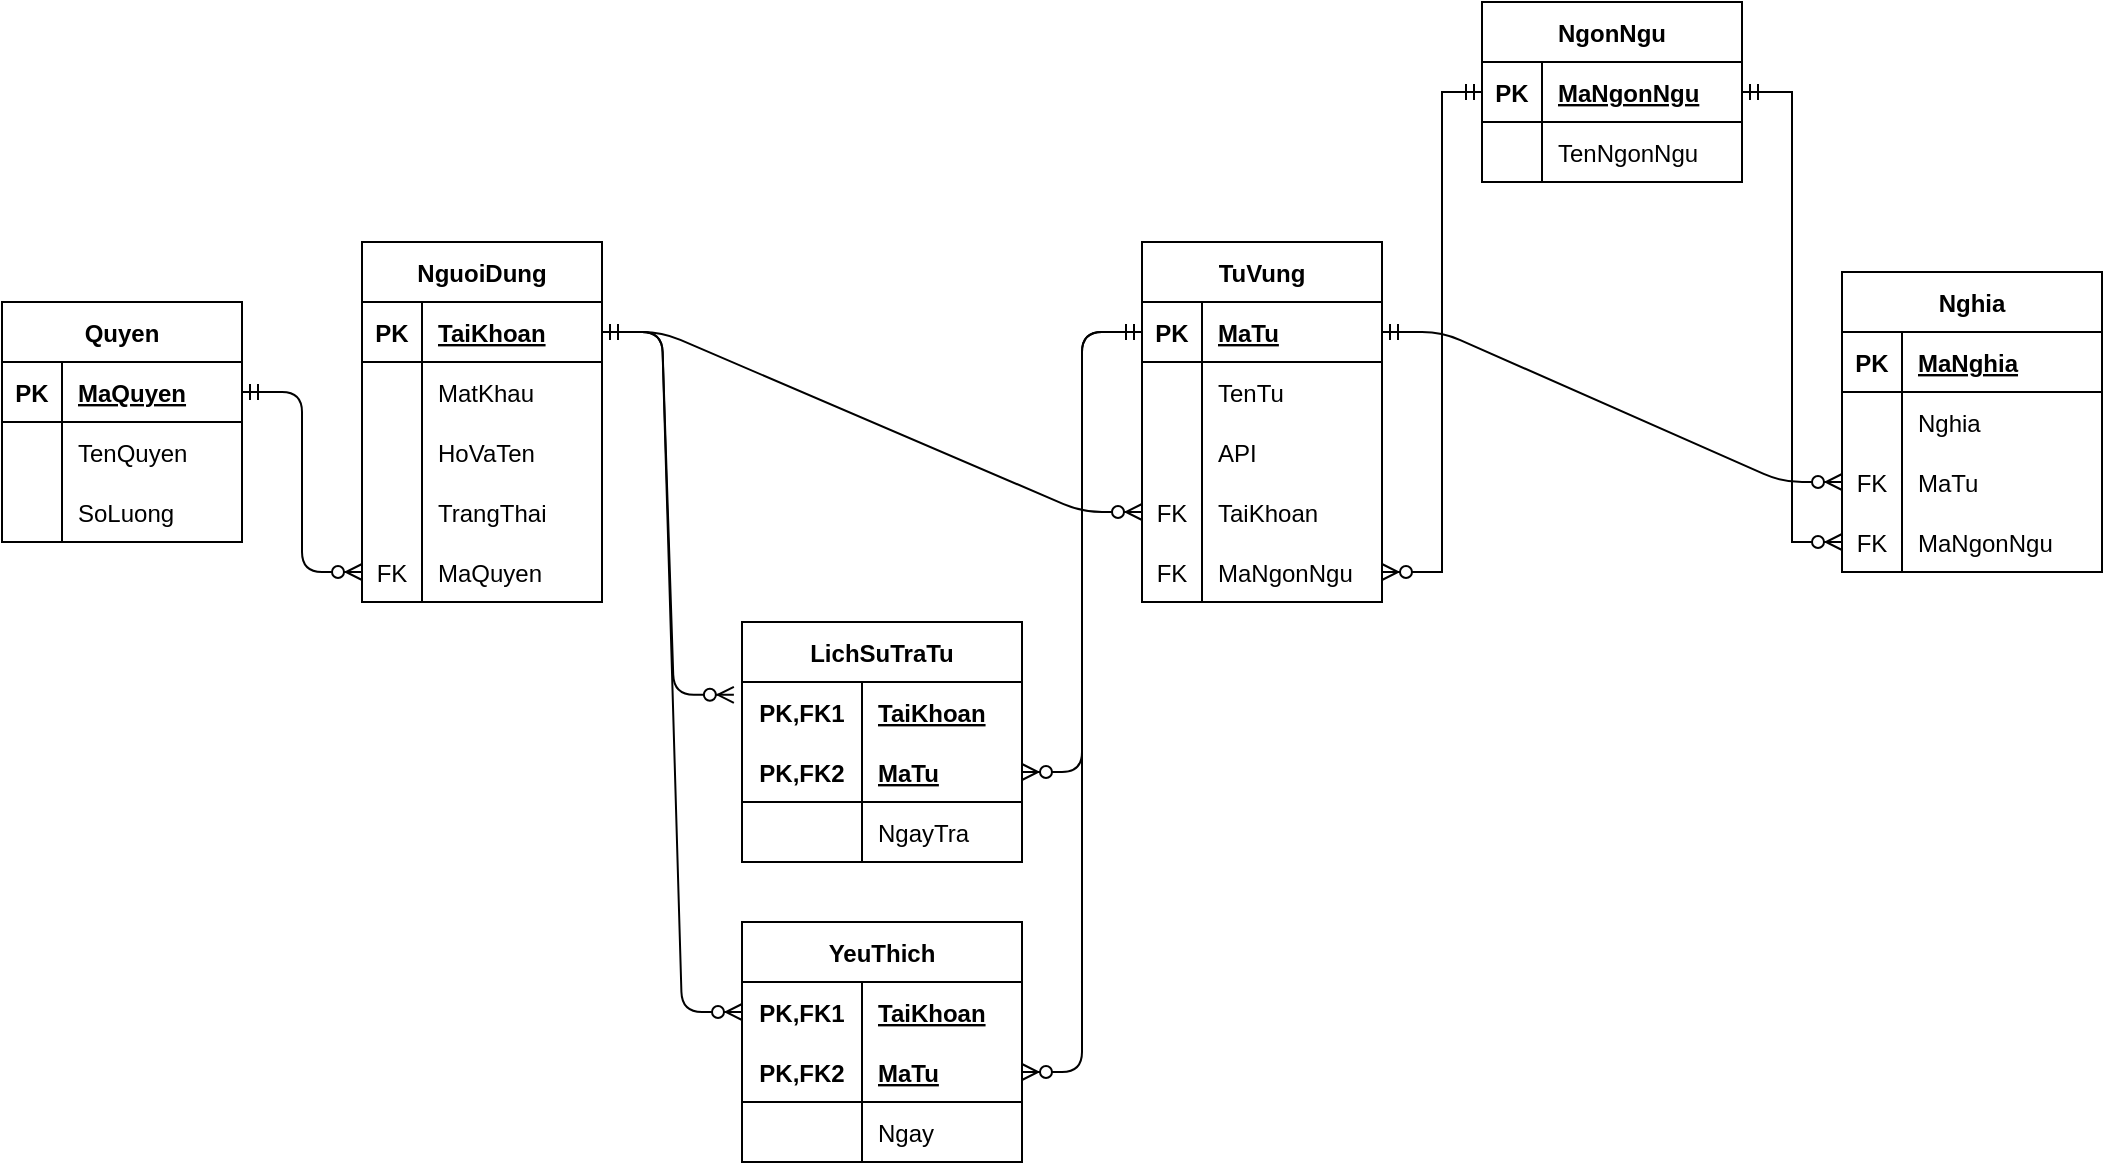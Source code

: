 <mxfile version="13.9.9" type="device" pages="2"><diagram id="TuHZ_kNROx5emeV1qIZI" name="Page-1"><mxGraphModel dx="2114" dy="601" grid="1" gridSize="10" guides="1" tooltips="1" connect="1" arrows="1" fold="1" page="1" pageScale="1" pageWidth="850" pageHeight="1100" math="0" shadow="0"><root><mxCell id="0"/><mxCell id="1" parent="0"/><mxCell id="Y9F1PxS2k8LmJs8TPy1E-1" value="NguoiDung" style="shape=table;startSize=30;container=1;collapsible=1;childLayout=tableLayout;fixedRows=1;rowLines=0;fontStyle=1;align=center;resizeLast=1;" parent="1" vertex="1"><mxGeometry x="120" y="320" width="120" height="180" as="geometry"/></mxCell><mxCell id="Y9F1PxS2k8LmJs8TPy1E-2" value="" style="shape=partialRectangle;collapsible=0;dropTarget=0;pointerEvents=0;fillColor=none;top=0;left=0;bottom=1;right=0;points=[[0,0.5],[1,0.5]];portConstraint=eastwest;" parent="Y9F1PxS2k8LmJs8TPy1E-1" vertex="1"><mxGeometry y="30" width="120" height="30" as="geometry"/></mxCell><mxCell id="Y9F1PxS2k8LmJs8TPy1E-3" value="PK" style="shape=partialRectangle;connectable=0;fillColor=none;top=0;left=0;bottom=0;right=0;fontStyle=1;overflow=hidden;" parent="Y9F1PxS2k8LmJs8TPy1E-2" vertex="1"><mxGeometry width="30" height="30" as="geometry"/></mxCell><mxCell id="Y9F1PxS2k8LmJs8TPy1E-4" value="TaiKhoan" style="shape=partialRectangle;connectable=0;fillColor=none;top=0;left=0;bottom=0;right=0;align=left;spacingLeft=6;fontStyle=5;overflow=hidden;" parent="Y9F1PxS2k8LmJs8TPy1E-2" vertex="1"><mxGeometry x="30" width="90" height="30" as="geometry"/></mxCell><mxCell id="Y9F1PxS2k8LmJs8TPy1E-8" value="" style="shape=partialRectangle;collapsible=0;dropTarget=0;pointerEvents=0;fillColor=none;top=0;left=0;bottom=0;right=0;points=[[0,0.5],[1,0.5]];portConstraint=eastwest;" parent="Y9F1PxS2k8LmJs8TPy1E-1" vertex="1"><mxGeometry y="60" width="120" height="30" as="geometry"/></mxCell><mxCell id="Y9F1PxS2k8LmJs8TPy1E-9" value="" style="shape=partialRectangle;connectable=0;fillColor=none;top=0;left=0;bottom=0;right=0;editable=1;overflow=hidden;" parent="Y9F1PxS2k8LmJs8TPy1E-8" vertex="1"><mxGeometry width="30" height="30" as="geometry"/></mxCell><mxCell id="Y9F1PxS2k8LmJs8TPy1E-10" value="MatKhau" style="shape=partialRectangle;connectable=0;fillColor=none;top=0;left=0;bottom=0;right=0;align=left;spacingLeft=6;overflow=hidden;" parent="Y9F1PxS2k8LmJs8TPy1E-8" vertex="1"><mxGeometry x="30" width="90" height="30" as="geometry"/></mxCell><mxCell id="Y9F1PxS2k8LmJs8TPy1E-5" value="" style="shape=partialRectangle;collapsible=0;dropTarget=0;pointerEvents=0;fillColor=none;top=0;left=0;bottom=0;right=0;points=[[0,0.5],[1,0.5]];portConstraint=eastwest;" parent="Y9F1PxS2k8LmJs8TPy1E-1" vertex="1"><mxGeometry y="90" width="120" height="30" as="geometry"/></mxCell><mxCell id="Y9F1PxS2k8LmJs8TPy1E-6" value="" style="shape=partialRectangle;connectable=0;fillColor=none;top=0;left=0;bottom=0;right=0;editable=1;overflow=hidden;" parent="Y9F1PxS2k8LmJs8TPy1E-5" vertex="1"><mxGeometry width="30" height="30" as="geometry"/></mxCell><mxCell id="Y9F1PxS2k8LmJs8TPy1E-7" value="HoVaTen" style="shape=partialRectangle;connectable=0;fillColor=none;top=0;left=0;bottom=0;right=0;align=left;spacingLeft=6;overflow=hidden;" parent="Y9F1PxS2k8LmJs8TPy1E-5" vertex="1"><mxGeometry x="30" width="90" height="30" as="geometry"/></mxCell><mxCell id="Y9F1PxS2k8LmJs8TPy1E-11" value="" style="shape=partialRectangle;collapsible=0;dropTarget=0;pointerEvents=0;fillColor=none;top=0;left=0;bottom=0;right=0;points=[[0,0.5],[1,0.5]];portConstraint=eastwest;" parent="Y9F1PxS2k8LmJs8TPy1E-1" vertex="1"><mxGeometry y="120" width="120" height="30" as="geometry"/></mxCell><mxCell id="Y9F1PxS2k8LmJs8TPy1E-12" value="" style="shape=partialRectangle;connectable=0;fillColor=none;top=0;left=0;bottom=0;right=0;editable=1;overflow=hidden;" parent="Y9F1PxS2k8LmJs8TPy1E-11" vertex="1"><mxGeometry width="30" height="30" as="geometry"/></mxCell><mxCell id="Y9F1PxS2k8LmJs8TPy1E-13" value="TrangThai" style="shape=partialRectangle;connectable=0;fillColor=none;top=0;left=0;bottom=0;right=0;align=left;spacingLeft=6;overflow=hidden;" parent="Y9F1PxS2k8LmJs8TPy1E-11" vertex="1"><mxGeometry x="30" width="90" height="30" as="geometry"/></mxCell><mxCell id="Y9F1PxS2k8LmJs8TPy1E-14" value="" style="shape=partialRectangle;collapsible=0;dropTarget=0;pointerEvents=0;fillColor=none;top=0;left=0;bottom=0;right=0;points=[[0,0.5],[1,0.5]];portConstraint=eastwest;" parent="Y9F1PxS2k8LmJs8TPy1E-1" vertex="1"><mxGeometry y="150" width="120" height="30" as="geometry"/></mxCell><mxCell id="Y9F1PxS2k8LmJs8TPy1E-15" value="FK" style="shape=partialRectangle;connectable=0;fillColor=none;top=0;left=0;bottom=0;right=0;editable=1;overflow=hidden;" parent="Y9F1PxS2k8LmJs8TPy1E-14" vertex="1"><mxGeometry width="30" height="30" as="geometry"/></mxCell><mxCell id="Y9F1PxS2k8LmJs8TPy1E-16" value="MaQuyen" style="shape=partialRectangle;connectable=0;fillColor=none;top=0;left=0;bottom=0;right=0;align=left;spacingLeft=6;overflow=hidden;" parent="Y9F1PxS2k8LmJs8TPy1E-14" vertex="1"><mxGeometry x="30" width="90" height="30" as="geometry"/></mxCell><mxCell id="Y9F1PxS2k8LmJs8TPy1E-30" value="Quyen" style="shape=table;startSize=30;container=1;collapsible=1;childLayout=tableLayout;fixedRows=1;rowLines=0;fontStyle=1;align=center;resizeLast=1;" parent="1" vertex="1"><mxGeometry x="-60" y="350" width="120" height="120" as="geometry"/></mxCell><mxCell id="Y9F1PxS2k8LmJs8TPy1E-31" value="" style="shape=partialRectangle;collapsible=0;dropTarget=0;pointerEvents=0;fillColor=none;top=0;left=0;bottom=1;right=0;points=[[0,0.5],[1,0.5]];portConstraint=eastwest;" parent="Y9F1PxS2k8LmJs8TPy1E-30" vertex="1"><mxGeometry y="30" width="120" height="30" as="geometry"/></mxCell><mxCell id="Y9F1PxS2k8LmJs8TPy1E-32" value="PK" style="shape=partialRectangle;connectable=0;fillColor=none;top=0;left=0;bottom=0;right=0;fontStyle=1;overflow=hidden;" parent="Y9F1PxS2k8LmJs8TPy1E-31" vertex="1"><mxGeometry width="30" height="30" as="geometry"/></mxCell><mxCell id="Y9F1PxS2k8LmJs8TPy1E-33" value="MaQuyen" style="shape=partialRectangle;connectable=0;fillColor=none;top=0;left=0;bottom=0;right=0;align=left;spacingLeft=6;fontStyle=5;overflow=hidden;" parent="Y9F1PxS2k8LmJs8TPy1E-31" vertex="1"><mxGeometry x="30" width="90" height="30" as="geometry"/></mxCell><mxCell id="Y9F1PxS2k8LmJs8TPy1E-34" value="" style="shape=partialRectangle;collapsible=0;dropTarget=0;pointerEvents=0;fillColor=none;top=0;left=0;bottom=0;right=0;points=[[0,0.5],[1,0.5]];portConstraint=eastwest;" parent="Y9F1PxS2k8LmJs8TPy1E-30" vertex="1"><mxGeometry y="60" width="120" height="30" as="geometry"/></mxCell><mxCell id="Y9F1PxS2k8LmJs8TPy1E-35" value="" style="shape=partialRectangle;connectable=0;fillColor=none;top=0;left=0;bottom=0;right=0;editable=1;overflow=hidden;" parent="Y9F1PxS2k8LmJs8TPy1E-34" vertex="1"><mxGeometry width="30" height="30" as="geometry"/></mxCell><mxCell id="Y9F1PxS2k8LmJs8TPy1E-36" value="TenQuyen" style="shape=partialRectangle;connectable=0;fillColor=none;top=0;left=0;bottom=0;right=0;align=left;spacingLeft=6;overflow=hidden;" parent="Y9F1PxS2k8LmJs8TPy1E-34" vertex="1"><mxGeometry x="30" width="90" height="30" as="geometry"/></mxCell><mxCell id="Y9F1PxS2k8LmJs8TPy1E-37" value="" style="shape=partialRectangle;collapsible=0;dropTarget=0;pointerEvents=0;fillColor=none;top=0;left=0;bottom=0;right=0;points=[[0,0.5],[1,0.5]];portConstraint=eastwest;" parent="Y9F1PxS2k8LmJs8TPy1E-30" vertex="1"><mxGeometry y="90" width="120" height="30" as="geometry"/></mxCell><mxCell id="Y9F1PxS2k8LmJs8TPy1E-38" value="" style="shape=partialRectangle;connectable=0;fillColor=none;top=0;left=0;bottom=0;right=0;editable=1;overflow=hidden;" parent="Y9F1PxS2k8LmJs8TPy1E-37" vertex="1"><mxGeometry width="30" height="30" as="geometry"/></mxCell><mxCell id="Y9F1PxS2k8LmJs8TPy1E-39" value="SoLuong" style="shape=partialRectangle;connectable=0;fillColor=none;top=0;left=0;bottom=0;right=0;align=left;spacingLeft=6;overflow=hidden;" parent="Y9F1PxS2k8LmJs8TPy1E-37" vertex="1"><mxGeometry x="30" width="90" height="30" as="geometry"/></mxCell><mxCell id="Y9F1PxS2k8LmJs8TPy1E-59" value="TuVung" style="shape=table;startSize=30;container=1;collapsible=1;childLayout=tableLayout;fixedRows=1;rowLines=0;fontStyle=1;align=center;resizeLast=1;" parent="1" vertex="1"><mxGeometry x="510" y="320" width="120" height="180" as="geometry"/></mxCell><mxCell id="Y9F1PxS2k8LmJs8TPy1E-60" value="" style="shape=partialRectangle;collapsible=0;dropTarget=0;pointerEvents=0;fillColor=none;top=0;left=0;bottom=1;right=0;points=[[0,0.5],[1,0.5]];portConstraint=eastwest;" parent="Y9F1PxS2k8LmJs8TPy1E-59" vertex="1"><mxGeometry y="30" width="120" height="30" as="geometry"/></mxCell><mxCell id="Y9F1PxS2k8LmJs8TPy1E-61" value="PK" style="shape=partialRectangle;connectable=0;fillColor=none;top=0;left=0;bottom=0;right=0;fontStyle=1;overflow=hidden;" parent="Y9F1PxS2k8LmJs8TPy1E-60" vertex="1"><mxGeometry width="30" height="30" as="geometry"/></mxCell><mxCell id="Y9F1PxS2k8LmJs8TPy1E-62" value="MaTu" style="shape=partialRectangle;connectable=0;fillColor=none;top=0;left=0;bottom=0;right=0;align=left;spacingLeft=6;fontStyle=5;overflow=hidden;" parent="Y9F1PxS2k8LmJs8TPy1E-60" vertex="1"><mxGeometry x="30" width="90" height="30" as="geometry"/></mxCell><mxCell id="Y9F1PxS2k8LmJs8TPy1E-63" value="" style="shape=partialRectangle;collapsible=0;dropTarget=0;pointerEvents=0;fillColor=none;top=0;left=0;bottom=0;right=0;points=[[0,0.5],[1,0.5]];portConstraint=eastwest;" parent="Y9F1PxS2k8LmJs8TPy1E-59" vertex="1"><mxGeometry y="60" width="120" height="30" as="geometry"/></mxCell><mxCell id="Y9F1PxS2k8LmJs8TPy1E-64" value="" style="shape=partialRectangle;connectable=0;fillColor=none;top=0;left=0;bottom=0;right=0;editable=1;overflow=hidden;" parent="Y9F1PxS2k8LmJs8TPy1E-63" vertex="1"><mxGeometry width="30" height="30" as="geometry"/></mxCell><mxCell id="Y9F1PxS2k8LmJs8TPy1E-65" value="TenTu" style="shape=partialRectangle;connectable=0;fillColor=none;top=0;left=0;bottom=0;right=0;align=left;spacingLeft=6;overflow=hidden;" parent="Y9F1PxS2k8LmJs8TPy1E-63" vertex="1"><mxGeometry x="30" width="90" height="30" as="geometry"/></mxCell><mxCell id="nly17YPj9UWUYsBAqCC_-28" value="" style="shape=partialRectangle;collapsible=0;dropTarget=0;pointerEvents=0;fillColor=none;top=0;left=0;bottom=0;right=0;points=[[0,0.5],[1,0.5]];portConstraint=eastwest;" parent="Y9F1PxS2k8LmJs8TPy1E-59" vertex="1"><mxGeometry y="90" width="120" height="30" as="geometry"/></mxCell><mxCell id="nly17YPj9UWUYsBAqCC_-29" value="" style="shape=partialRectangle;connectable=0;fillColor=none;top=0;left=0;bottom=0;right=0;editable=1;overflow=hidden;" parent="nly17YPj9UWUYsBAqCC_-28" vertex="1"><mxGeometry width="30" height="30" as="geometry"/></mxCell><mxCell id="nly17YPj9UWUYsBAqCC_-30" value="API" style="shape=partialRectangle;connectable=0;fillColor=none;top=0;left=0;bottom=0;right=0;align=left;spacingLeft=6;overflow=hidden;" parent="nly17YPj9UWUYsBAqCC_-28" vertex="1"><mxGeometry x="30" width="90" height="30" as="geometry"/></mxCell><mxCell id="Y9F1PxS2k8LmJs8TPy1E-69" value="" style="shape=partialRectangle;collapsible=0;dropTarget=0;pointerEvents=0;fillColor=none;top=0;left=0;bottom=0;right=0;points=[[0,0.5],[1,0.5]];portConstraint=eastwest;" parent="Y9F1PxS2k8LmJs8TPy1E-59" vertex="1"><mxGeometry y="120" width="120" height="30" as="geometry"/></mxCell><mxCell id="Y9F1PxS2k8LmJs8TPy1E-70" value="FK" style="shape=partialRectangle;connectable=0;fillColor=none;top=0;left=0;bottom=0;right=0;editable=1;overflow=hidden;" parent="Y9F1PxS2k8LmJs8TPy1E-69" vertex="1"><mxGeometry width="30" height="30" as="geometry"/></mxCell><mxCell id="Y9F1PxS2k8LmJs8TPy1E-71" value="TaiKhoan" style="shape=partialRectangle;connectable=0;fillColor=none;top=0;left=0;bottom=0;right=0;align=left;spacingLeft=6;overflow=hidden;" parent="Y9F1PxS2k8LmJs8TPy1E-69" vertex="1"><mxGeometry x="30" width="90" height="30" as="geometry"/></mxCell><mxCell id="OGCOvT6aat3UpYHIhGru-32" value="" style="shape=partialRectangle;collapsible=0;dropTarget=0;pointerEvents=0;fillColor=none;top=0;left=0;bottom=0;right=0;points=[[0,0.5],[1,0.5]];portConstraint=eastwest;" vertex="1" parent="Y9F1PxS2k8LmJs8TPy1E-59"><mxGeometry y="150" width="120" height="30" as="geometry"/></mxCell><mxCell id="OGCOvT6aat3UpYHIhGru-33" value="FK" style="shape=partialRectangle;connectable=0;fillColor=none;top=0;left=0;bottom=0;right=0;editable=1;overflow=hidden;" vertex="1" parent="OGCOvT6aat3UpYHIhGru-32"><mxGeometry width="30" height="30" as="geometry"/></mxCell><mxCell id="OGCOvT6aat3UpYHIhGru-34" value="MaNgonNgu" style="shape=partialRectangle;connectable=0;fillColor=none;top=0;left=0;bottom=0;right=0;align=left;spacingLeft=6;overflow=hidden;" vertex="1" parent="OGCOvT6aat3UpYHIhGru-32"><mxGeometry x="30" width="90" height="30" as="geometry"/></mxCell><mxCell id="Y9F1PxS2k8LmJs8TPy1E-85" value="Nghia" style="shape=table;startSize=30;container=1;collapsible=1;childLayout=tableLayout;fixedRows=1;rowLines=0;fontStyle=1;align=center;resizeLast=1;" parent="1" vertex="1"><mxGeometry x="860" y="335" width="130" height="150" as="geometry"/></mxCell><mxCell id="Y9F1PxS2k8LmJs8TPy1E-86" value="" style="shape=partialRectangle;collapsible=0;dropTarget=0;pointerEvents=0;fillColor=none;top=0;left=0;bottom=1;right=0;points=[[0,0.5],[1,0.5]];portConstraint=eastwest;" parent="Y9F1PxS2k8LmJs8TPy1E-85" vertex="1"><mxGeometry y="30" width="130" height="30" as="geometry"/></mxCell><mxCell id="Y9F1PxS2k8LmJs8TPy1E-87" value="PK" style="shape=partialRectangle;connectable=0;fillColor=none;top=0;left=0;bottom=0;right=0;fontStyle=1;overflow=hidden;" parent="Y9F1PxS2k8LmJs8TPy1E-86" vertex="1"><mxGeometry width="30" height="30" as="geometry"/></mxCell><mxCell id="Y9F1PxS2k8LmJs8TPy1E-88" value="MaNghia" style="shape=partialRectangle;connectable=0;fillColor=none;top=0;left=0;bottom=0;right=0;align=left;spacingLeft=6;fontStyle=5;overflow=hidden;" parent="Y9F1PxS2k8LmJs8TPy1E-86" vertex="1"><mxGeometry x="30" width="100" height="30" as="geometry"/></mxCell><mxCell id="Y9F1PxS2k8LmJs8TPy1E-89" value="" style="shape=partialRectangle;collapsible=0;dropTarget=0;pointerEvents=0;fillColor=none;top=0;left=0;bottom=0;right=0;points=[[0,0.5],[1,0.5]];portConstraint=eastwest;" parent="Y9F1PxS2k8LmJs8TPy1E-85" vertex="1"><mxGeometry y="60" width="130" height="30" as="geometry"/></mxCell><mxCell id="Y9F1PxS2k8LmJs8TPy1E-90" value="" style="shape=partialRectangle;connectable=0;fillColor=none;top=0;left=0;bottom=0;right=0;editable=1;overflow=hidden;" parent="Y9F1PxS2k8LmJs8TPy1E-89" vertex="1"><mxGeometry width="30" height="30" as="geometry"/></mxCell><mxCell id="Y9F1PxS2k8LmJs8TPy1E-91" value="Nghia" style="shape=partialRectangle;connectable=0;fillColor=none;top=0;left=0;bottom=0;right=0;align=left;spacingLeft=6;overflow=hidden;" parent="Y9F1PxS2k8LmJs8TPy1E-89" vertex="1"><mxGeometry x="30" width="100" height="30" as="geometry"/></mxCell><mxCell id="nly17YPj9UWUYsBAqCC_-23" value="" style="shape=partialRectangle;collapsible=0;dropTarget=0;pointerEvents=0;fillColor=none;top=0;left=0;bottom=0;right=0;points=[[0,0.5],[1,0.5]];portConstraint=eastwest;" parent="Y9F1PxS2k8LmJs8TPy1E-85" vertex="1"><mxGeometry y="90" width="130" height="30" as="geometry"/></mxCell><mxCell id="nly17YPj9UWUYsBAqCC_-24" value="FK" style="shape=partialRectangle;connectable=0;fillColor=none;top=0;left=0;bottom=0;right=0;editable=1;overflow=hidden;" parent="nly17YPj9UWUYsBAqCC_-23" vertex="1"><mxGeometry width="30" height="30" as="geometry"/></mxCell><mxCell id="nly17YPj9UWUYsBAqCC_-25" value="MaTu" style="shape=partialRectangle;connectable=0;fillColor=none;top=0;left=0;bottom=0;right=0;align=left;spacingLeft=6;overflow=hidden;" parent="nly17YPj9UWUYsBAqCC_-23" vertex="1"><mxGeometry x="30" width="100" height="30" as="geometry"/></mxCell><mxCell id="nly17YPj9UWUYsBAqCC_-33" value="" style="shape=partialRectangle;collapsible=0;dropTarget=0;pointerEvents=0;fillColor=none;top=0;left=0;bottom=0;right=0;points=[[0,0.5],[1,0.5]];portConstraint=eastwest;" parent="Y9F1PxS2k8LmJs8TPy1E-85" vertex="1"><mxGeometry y="120" width="130" height="30" as="geometry"/></mxCell><mxCell id="nly17YPj9UWUYsBAqCC_-34" value="FK" style="shape=partialRectangle;connectable=0;fillColor=none;top=0;left=0;bottom=0;right=0;editable=1;overflow=hidden;" parent="nly17YPj9UWUYsBAqCC_-33" vertex="1"><mxGeometry width="30" height="30" as="geometry"/></mxCell><mxCell id="nly17YPj9UWUYsBAqCC_-35" value="MaNgonNgu" style="shape=partialRectangle;connectable=0;fillColor=none;top=0;left=0;bottom=0;right=0;align=left;spacingLeft=6;overflow=hidden;" parent="nly17YPj9UWUYsBAqCC_-33" vertex="1"><mxGeometry x="30" width="100" height="30" as="geometry"/></mxCell><mxCell id="nly17YPj9UWUYsBAqCC_-2" value="LichSuTraTu" style="shape=table;startSize=30;container=1;collapsible=1;childLayout=tableLayout;fixedRows=1;rowLines=0;fontStyle=1;align=center;resizeLast=1;" parent="1" vertex="1"><mxGeometry x="310" y="510" width="140" height="120" as="geometry"/></mxCell><mxCell id="nly17YPj9UWUYsBAqCC_-3" value="" style="shape=partialRectangle;collapsible=0;dropTarget=0;pointerEvents=0;fillColor=none;top=0;left=0;bottom=0;right=0;points=[[0,0.5],[1,0.5]];portConstraint=eastwest;" parent="nly17YPj9UWUYsBAqCC_-2" vertex="1"><mxGeometry y="30" width="140" height="30" as="geometry"/></mxCell><mxCell id="nly17YPj9UWUYsBAqCC_-4" value="PK,FK1" style="shape=partialRectangle;connectable=0;fillColor=none;top=0;left=0;bottom=0;right=0;fontStyle=1;overflow=hidden;" parent="nly17YPj9UWUYsBAqCC_-3" vertex="1"><mxGeometry width="60" height="30" as="geometry"/></mxCell><mxCell id="nly17YPj9UWUYsBAqCC_-5" value="TaiKhoan" style="shape=partialRectangle;connectable=0;fillColor=none;top=0;left=0;bottom=0;right=0;align=left;spacingLeft=6;fontStyle=5;overflow=hidden;" parent="nly17YPj9UWUYsBAqCC_-3" vertex="1"><mxGeometry x="60" width="80" height="30" as="geometry"/></mxCell><mxCell id="nly17YPj9UWUYsBAqCC_-6" value="" style="shape=partialRectangle;collapsible=0;dropTarget=0;pointerEvents=0;fillColor=none;top=0;left=0;bottom=1;right=0;points=[[0,0.5],[1,0.5]];portConstraint=eastwest;" parent="nly17YPj9UWUYsBAqCC_-2" vertex="1"><mxGeometry y="60" width="140" height="30" as="geometry"/></mxCell><mxCell id="nly17YPj9UWUYsBAqCC_-7" value="PK,FK2" style="shape=partialRectangle;connectable=0;fillColor=none;top=0;left=0;bottom=0;right=0;fontStyle=1;overflow=hidden;" parent="nly17YPj9UWUYsBAqCC_-6" vertex="1"><mxGeometry width="60" height="30" as="geometry"/></mxCell><mxCell id="nly17YPj9UWUYsBAqCC_-8" value="MaTu" style="shape=partialRectangle;connectable=0;fillColor=none;top=0;left=0;bottom=0;right=0;align=left;spacingLeft=6;fontStyle=5;overflow=hidden;" parent="nly17YPj9UWUYsBAqCC_-6" vertex="1"><mxGeometry x="60" width="80" height="30" as="geometry"/></mxCell><mxCell id="nly17YPj9UWUYsBAqCC_-9" value="" style="shape=partialRectangle;collapsible=0;dropTarget=0;pointerEvents=0;fillColor=none;top=0;left=0;bottom=0;right=0;points=[[0,0.5],[1,0.5]];portConstraint=eastwest;" parent="nly17YPj9UWUYsBAqCC_-2" vertex="1"><mxGeometry y="90" width="140" height="30" as="geometry"/></mxCell><mxCell id="nly17YPj9UWUYsBAqCC_-10" value="" style="shape=partialRectangle;connectable=0;fillColor=none;top=0;left=0;bottom=0;right=0;editable=1;overflow=hidden;" parent="nly17YPj9UWUYsBAqCC_-9" vertex="1"><mxGeometry width="60" height="30" as="geometry"/></mxCell><mxCell id="nly17YPj9UWUYsBAqCC_-11" value="NgayTra" style="shape=partialRectangle;connectable=0;fillColor=none;top=0;left=0;bottom=0;right=0;align=left;spacingLeft=6;overflow=hidden;" parent="nly17YPj9UWUYsBAqCC_-9" vertex="1"><mxGeometry x="60" width="80" height="30" as="geometry"/></mxCell><mxCell id="OGCOvT6aat3UpYHIhGru-35" style="edgeStyle=orthogonalEdgeStyle;rounded=0;orthogonalLoop=1;jettySize=auto;html=1;endArrow=ERzeroToMany;endFill=1;startArrow=ERmandOne;startFill=0;" edge="1" parent="1" source="nly17YPj9UWUYsBAqCC_-15" target="OGCOvT6aat3UpYHIhGru-32"><mxGeometry relative="1" as="geometry"><Array as="points"><mxPoint x="660" y="245"/><mxPoint x="660" y="485"/></Array></mxGeometry></mxCell><mxCell id="nly17YPj9UWUYsBAqCC_-15" value="NgonNgu" style="shape=table;startSize=30;container=1;collapsible=1;childLayout=tableLayout;fixedRows=1;rowLines=0;fontStyle=1;align=center;resizeLast=1;" parent="1" vertex="1"><mxGeometry x="680" y="200" width="130" height="90" as="geometry"/></mxCell><mxCell id="nly17YPj9UWUYsBAqCC_-16" value="" style="shape=partialRectangle;collapsible=0;dropTarget=0;pointerEvents=0;fillColor=none;top=0;left=0;bottom=1;right=0;points=[[0,0.5],[1,0.5]];portConstraint=eastwest;" parent="nly17YPj9UWUYsBAqCC_-15" vertex="1"><mxGeometry y="30" width="130" height="30" as="geometry"/></mxCell><mxCell id="nly17YPj9UWUYsBAqCC_-17" value="PK" style="shape=partialRectangle;connectable=0;fillColor=none;top=0;left=0;bottom=0;right=0;fontStyle=1;overflow=hidden;" parent="nly17YPj9UWUYsBAqCC_-16" vertex="1"><mxGeometry width="30" height="30" as="geometry"/></mxCell><mxCell id="nly17YPj9UWUYsBAqCC_-18" value="MaNgonNgu" style="shape=partialRectangle;connectable=0;fillColor=none;top=0;left=0;bottom=0;right=0;align=left;spacingLeft=6;fontStyle=5;overflow=hidden;" parent="nly17YPj9UWUYsBAqCC_-16" vertex="1"><mxGeometry x="30" width="100" height="30" as="geometry"/></mxCell><mxCell id="nly17YPj9UWUYsBAqCC_-19" value="" style="shape=partialRectangle;collapsible=0;dropTarget=0;pointerEvents=0;fillColor=none;top=0;left=0;bottom=0;right=0;points=[[0,0.5],[1,0.5]];portConstraint=eastwest;" parent="nly17YPj9UWUYsBAqCC_-15" vertex="1"><mxGeometry y="60" width="130" height="30" as="geometry"/></mxCell><mxCell id="nly17YPj9UWUYsBAqCC_-20" value="" style="shape=partialRectangle;connectable=0;fillColor=none;top=0;left=0;bottom=0;right=0;editable=1;overflow=hidden;" parent="nly17YPj9UWUYsBAqCC_-19" vertex="1"><mxGeometry width="30" height="30" as="geometry"/></mxCell><mxCell id="nly17YPj9UWUYsBAqCC_-21" value="TenNgonNgu" style="shape=partialRectangle;connectable=0;fillColor=none;top=0;left=0;bottom=0;right=0;align=left;spacingLeft=6;overflow=hidden;" parent="nly17YPj9UWUYsBAqCC_-19" vertex="1"><mxGeometry x="30" width="100" height="30" as="geometry"/></mxCell><mxCell id="nly17YPj9UWUYsBAqCC_-22" value="" style="edgeStyle=entityRelationEdgeStyle;fontSize=12;html=1;endArrow=ERzeroToMany;startArrow=ERmandOne;exitX=1;exitY=0.5;exitDx=0;exitDy=0;entryX=0;entryY=0.5;entryDx=0;entryDy=0;" parent="1" source="Y9F1PxS2k8LmJs8TPy1E-31" target="Y9F1PxS2k8LmJs8TPy1E-14" edge="1"><mxGeometry width="100" height="100" relative="1" as="geometry"><mxPoint x="370" y="460" as="sourcePoint"/><mxPoint x="470" y="360" as="targetPoint"/></mxGeometry></mxCell><mxCell id="nly17YPj9UWUYsBAqCC_-26" value="" style="edgeStyle=entityRelationEdgeStyle;fontSize=12;html=1;endArrow=ERzeroToMany;startArrow=ERmandOne;exitX=1;exitY=0.5;exitDx=0;exitDy=0;entryX=-0.029;entryY=0.213;entryDx=0;entryDy=0;entryPerimeter=0;" parent="1" source="Y9F1PxS2k8LmJs8TPy1E-2" target="nly17YPj9UWUYsBAqCC_-3" edge="1"><mxGeometry width="100" height="100" relative="1" as="geometry"><mxPoint x="35" y="295" as="sourcePoint"/><mxPoint x="130" y="495" as="targetPoint"/></mxGeometry></mxCell><mxCell id="nly17YPj9UWUYsBAqCC_-27" value="" style="edgeStyle=entityRelationEdgeStyle;fontSize=12;html=1;endArrow=ERzeroToMany;startArrow=ERmandOne;exitX=0;exitY=0.5;exitDx=0;exitDy=0;entryX=1;entryY=0.5;entryDx=0;entryDy=0;" parent="1" source="Y9F1PxS2k8LmJs8TPy1E-60" target="nly17YPj9UWUYsBAqCC_-6" edge="1"><mxGeometry width="100" height="100" relative="1" as="geometry"><mxPoint x="250" y="375" as="sourcePoint"/><mxPoint x="315.94" y="596.39" as="targetPoint"/></mxGeometry></mxCell><mxCell id="nly17YPj9UWUYsBAqCC_-31" value="" style="edgeStyle=entityRelationEdgeStyle;fontSize=12;html=1;endArrow=ERzeroToMany;startArrow=ERmandOne;exitX=1;exitY=0.5;exitDx=0;exitDy=0;entryX=0;entryY=0.5;entryDx=0;entryDy=0;" parent="1" source="Y9F1PxS2k8LmJs8TPy1E-2" target="Y9F1PxS2k8LmJs8TPy1E-69" edge="1"><mxGeometry width="100" height="100" relative="1" as="geometry"><mxPoint x="250" y="375" as="sourcePoint"/><mxPoint x="315.94" y="596.39" as="targetPoint"/></mxGeometry></mxCell><mxCell id="nly17YPj9UWUYsBAqCC_-32" value="" style="edgeStyle=entityRelationEdgeStyle;fontSize=12;html=1;endArrow=ERzeroToMany;startArrow=ERmandOne;entryX=0;entryY=0.5;entryDx=0;entryDy=0;" parent="1" source="Y9F1PxS2k8LmJs8TPy1E-60" target="nly17YPj9UWUYsBAqCC_-23" edge="1"><mxGeometry width="100" height="100" relative="1" as="geometry"><mxPoint x="250" y="375" as="sourcePoint"/><mxPoint x="520" y="465" as="targetPoint"/></mxGeometry></mxCell><mxCell id="OGCOvT6aat3UpYHIhGru-17" value="YeuThich" style="shape=table;startSize=30;container=1;collapsible=1;childLayout=tableLayout;fixedRows=1;rowLines=0;fontStyle=1;align=center;resizeLast=1;" vertex="1" parent="1"><mxGeometry x="310" y="660" width="140" height="120" as="geometry"/></mxCell><mxCell id="OGCOvT6aat3UpYHIhGru-18" value="" style="shape=partialRectangle;collapsible=0;dropTarget=0;pointerEvents=0;fillColor=none;top=0;left=0;bottom=0;right=0;points=[[0,0.5],[1,0.5]];portConstraint=eastwest;" vertex="1" parent="OGCOvT6aat3UpYHIhGru-17"><mxGeometry y="30" width="140" height="30" as="geometry"/></mxCell><mxCell id="OGCOvT6aat3UpYHIhGru-19" value="PK,FK1" style="shape=partialRectangle;connectable=0;fillColor=none;top=0;left=0;bottom=0;right=0;fontStyle=1;overflow=hidden;" vertex="1" parent="OGCOvT6aat3UpYHIhGru-18"><mxGeometry width="60" height="30" as="geometry"/></mxCell><mxCell id="OGCOvT6aat3UpYHIhGru-20" value="TaiKhoan" style="shape=partialRectangle;connectable=0;fillColor=none;top=0;left=0;bottom=0;right=0;align=left;spacingLeft=6;fontStyle=5;overflow=hidden;" vertex="1" parent="OGCOvT6aat3UpYHIhGru-18"><mxGeometry x="60" width="80" height="30" as="geometry"/></mxCell><mxCell id="OGCOvT6aat3UpYHIhGru-21" value="" style="shape=partialRectangle;collapsible=0;dropTarget=0;pointerEvents=0;fillColor=none;top=0;left=0;bottom=1;right=0;points=[[0,0.5],[1,0.5]];portConstraint=eastwest;" vertex="1" parent="OGCOvT6aat3UpYHIhGru-17"><mxGeometry y="60" width="140" height="30" as="geometry"/></mxCell><mxCell id="OGCOvT6aat3UpYHIhGru-22" value="PK,FK2" style="shape=partialRectangle;connectable=0;fillColor=none;top=0;left=0;bottom=0;right=0;fontStyle=1;overflow=hidden;" vertex="1" parent="OGCOvT6aat3UpYHIhGru-21"><mxGeometry width="60" height="30" as="geometry"/></mxCell><mxCell id="OGCOvT6aat3UpYHIhGru-23" value="MaTu" style="shape=partialRectangle;connectable=0;fillColor=none;top=0;left=0;bottom=0;right=0;align=left;spacingLeft=6;fontStyle=5;overflow=hidden;" vertex="1" parent="OGCOvT6aat3UpYHIhGru-21"><mxGeometry x="60" width="80" height="30" as="geometry"/></mxCell><mxCell id="OGCOvT6aat3UpYHIhGru-24" value="" style="shape=partialRectangle;collapsible=0;dropTarget=0;pointerEvents=0;fillColor=none;top=0;left=0;bottom=0;right=0;points=[[0,0.5],[1,0.5]];portConstraint=eastwest;" vertex="1" parent="OGCOvT6aat3UpYHIhGru-17"><mxGeometry y="90" width="140" height="30" as="geometry"/></mxCell><mxCell id="OGCOvT6aat3UpYHIhGru-25" value="" style="shape=partialRectangle;connectable=0;fillColor=none;top=0;left=0;bottom=0;right=0;editable=1;overflow=hidden;" vertex="1" parent="OGCOvT6aat3UpYHIhGru-24"><mxGeometry width="60" height="30" as="geometry"/></mxCell><mxCell id="OGCOvT6aat3UpYHIhGru-26" value="Ngay" style="shape=partialRectangle;connectable=0;fillColor=none;top=0;left=0;bottom=0;right=0;align=left;spacingLeft=6;overflow=hidden;" vertex="1" parent="OGCOvT6aat3UpYHIhGru-24"><mxGeometry x="60" width="80" height="30" as="geometry"/></mxCell><mxCell id="OGCOvT6aat3UpYHIhGru-30" value="" style="edgeStyle=entityRelationEdgeStyle;fontSize=12;html=1;endArrow=ERzeroToMany;startArrow=ERmandOne;exitX=1;exitY=0.5;exitDx=0;exitDy=0;entryX=0;entryY=0.5;entryDx=0;entryDy=0;" edge="1" parent="1" source="Y9F1PxS2k8LmJs8TPy1E-2" target="OGCOvT6aat3UpYHIhGru-18"><mxGeometry width="100" height="100" relative="1" as="geometry"><mxPoint x="250" y="375" as="sourcePoint"/><mxPoint x="315.94" y="556.39" as="targetPoint"/></mxGeometry></mxCell><mxCell id="OGCOvT6aat3UpYHIhGru-31" value="" style="edgeStyle=entityRelationEdgeStyle;fontSize=12;html=1;endArrow=ERzeroToMany;startArrow=ERmandOne;exitX=0;exitY=0.5;exitDx=0;exitDy=0;" edge="1" parent="1" source="Y9F1PxS2k8LmJs8TPy1E-60" target="OGCOvT6aat3UpYHIhGru-21"><mxGeometry width="100" height="100" relative="1" as="geometry"><mxPoint x="520" y="375" as="sourcePoint"/><mxPoint x="460" y="595" as="targetPoint"/></mxGeometry></mxCell><mxCell id="OGCOvT6aat3UpYHIhGru-36" style="edgeStyle=orthogonalEdgeStyle;rounded=0;orthogonalLoop=1;jettySize=auto;html=1;startArrow=ERmandOne;startFill=0;endArrow=ERzeroToMany;endFill=1;" edge="1" parent="1" source="nly17YPj9UWUYsBAqCC_-16" target="nly17YPj9UWUYsBAqCC_-33"><mxGeometry relative="1" as="geometry"/></mxCell></root></mxGraphModel></diagram><diagram id="6k53lZguShCtLdEt_wKH" name="Page-2"><mxGraphModel dx="1024" dy="601" grid="1" gridSize="10" guides="1" tooltips="1" connect="1" arrows="1" fold="1" page="1" pageScale="1" pageWidth="850" pageHeight="1100" math="0" shadow="0"><root><mxCell id="1HO3ou3Jks-WwKBUfzXw-0"/><mxCell id="1HO3ou3Jks-WwKBUfzXw-1" parent="1HO3ou3Jks-WwKBUfzXw-0"/><mxCell id="1HO3ou3Jks-WwKBUfzXw-2" style="edgeStyle=orthogonalEdgeStyle;rounded=0;orthogonalLoop=1;jettySize=auto;html=1;endArrow=none;endFill=0;" edge="1" parent="1HO3ou3Jks-WwKBUfzXw-1" source="1HO3ou3Jks-WwKBUfzXw-3"><mxGeometry relative="1" as="geometry"><mxPoint x="528" y="720" as="targetPoint"/></mxGeometry></mxCell><mxCell id="1HO3ou3Jks-WwKBUfzXw-3" value="Ban Quản Trị" style="rounded=0;whiteSpace=wrap;html=1;" vertex="1" parent="1HO3ou3Jks-WwKBUfzXw-1"><mxGeometry x="478" y="630" width="100" height="60" as="geometry"/></mxCell><mxCell id="1HO3ou3Jks-WwKBUfzXw-4" value="Đăng nhập" style="rounded=0;whiteSpace=wrap;html=1;" vertex="1" parent="1HO3ou3Jks-WwKBUfzXw-1"><mxGeometry x="150" y="760" width="100" height="50" as="geometry"/></mxCell><mxCell id="1HO3ou3Jks-WwKBUfzXw-5" style="edgeStyle=orthogonalEdgeStyle;rounded=0;orthogonalLoop=1;jettySize=auto;html=1;endArrow=none;endFill=0;" edge="1" parent="1HO3ou3Jks-WwKBUfzXw-1" source="1HO3ou3Jks-WwKBUfzXw-6"><mxGeometry relative="1" as="geometry"><mxPoint x="159.0" y="869" as="targetPoint"/></mxGeometry></mxCell><mxCell id="1HO3ou3Jks-WwKBUfzXw-6" value="Đăng xuất" style="rounded=0;whiteSpace=wrap;html=1;" vertex="1" parent="1HO3ou3Jks-WwKBUfzXw-1"><mxGeometry x="179" y="844" width="100" height="50" as="geometry"/></mxCell><mxCell id="1HO3ou3Jks-WwKBUfzXw-7" style="edgeStyle=orthogonalEdgeStyle;rounded=0;orthogonalLoop=1;jettySize=auto;html=1;endArrow=none;endFill=0;" edge="1" parent="1HO3ou3Jks-WwKBUfzXw-1" source="1HO3ou3Jks-WwKBUfzXw-8"><mxGeometry relative="1" as="geometry"><mxPoint x="350" y="720" as="targetPoint"/></mxGeometry></mxCell><mxCell id="1HO3ou3Jks-WwKBUfzXw-8" value="Tìm kiếm" style="rounded=0;whiteSpace=wrap;html=1;" vertex="1" parent="1HO3ou3Jks-WwKBUfzXw-1"><mxGeometry x="300" y="760" width="100" height="50" as="geometry"/></mxCell><mxCell id="1HO3ou3Jks-WwKBUfzXw-9" style="edgeStyle=orthogonalEdgeStyle;rounded=0;orthogonalLoop=1;jettySize=auto;html=1;endArrow=none;endFill=0;" edge="1" parent="1HO3ou3Jks-WwKBUfzXw-1" source="1HO3ou3Jks-WwKBUfzXw-10"><mxGeometry relative="1" as="geometry"><mxPoint x="500" y="720" as="targetPoint"/></mxGeometry></mxCell><mxCell id="1HO3ou3Jks-WwKBUfzXw-10" value="Quản lý từ điển" style="rounded=0;whiteSpace=wrap;html=1;" vertex="1" parent="1HO3ou3Jks-WwKBUfzXw-1"><mxGeometry x="440" y="760" width="120" height="50" as="geometry"/></mxCell><mxCell id="1HO3ou3Jks-WwKBUfzXw-11" style="edgeStyle=orthogonalEdgeStyle;rounded=0;orthogonalLoop=1;jettySize=auto;html=1;endArrow=none;endFill=0;" edge="1" parent="1HO3ou3Jks-WwKBUfzXw-1"><mxGeometry relative="1" as="geometry"><mxPoint x="447" y="866" as="targetPoint"/><mxPoint x="467" y="866.034" as="sourcePoint"/></mxGeometry></mxCell><mxCell id="1HO3ou3Jks-WwKBUfzXw-12" value="Thêm mới từ" style="rounded=0;whiteSpace=wrap;html=1;" vertex="1" parent="1HO3ou3Jks-WwKBUfzXw-1"><mxGeometry x="468" y="841" width="120" height="50" as="geometry"/></mxCell><mxCell id="1HO3ou3Jks-WwKBUfzXw-13" style="edgeStyle=orthogonalEdgeStyle;rounded=0;orthogonalLoop=1;jettySize=auto;html=1;endArrow=none;endFill=0;" edge="1" parent="1HO3ou3Jks-WwKBUfzXw-1"><mxGeometry relative="1" as="geometry"><mxPoint x="446" y="946.0" as="targetPoint"/><mxPoint x="466" y="946.034" as="sourcePoint"/></mxGeometry></mxCell><mxCell id="1HO3ou3Jks-WwKBUfzXw-14" value="Xóa từ" style="rounded=0;whiteSpace=wrap;html=1;" vertex="1" parent="1HO3ou3Jks-WwKBUfzXw-1"><mxGeometry x="468" y="921" width="120" height="50" as="geometry"/></mxCell><mxCell id="1HO3ou3Jks-WwKBUfzXw-15" style="edgeStyle=orthogonalEdgeStyle;rounded=0;orthogonalLoop=1;jettySize=auto;html=1;endArrow=none;endFill=0;" edge="1" parent="1HO3ou3Jks-WwKBUfzXw-1" source="1HO3ou3Jks-WwKBUfzXw-16"><mxGeometry relative="1" as="geometry"><mxPoint x="448" y="1026.0" as="targetPoint"/></mxGeometry></mxCell><mxCell id="1HO3ou3Jks-WwKBUfzXw-16" value="Cập nhật từ" style="rounded=0;whiteSpace=wrap;html=1;" vertex="1" parent="1HO3ou3Jks-WwKBUfzXw-1"><mxGeometry x="468" y="1001" width="120" height="50" as="geometry"/></mxCell><mxCell id="1HO3ou3Jks-WwKBUfzXw-17" style="edgeStyle=orthogonalEdgeStyle;rounded=0;orthogonalLoop=1;jettySize=auto;html=1;endArrow=none;endFill=0;" edge="1" parent="1HO3ou3Jks-WwKBUfzXw-1" source="1HO3ou3Jks-WwKBUfzXw-18"><mxGeometry relative="1" as="geometry"><mxPoint x="685" y="720" as="targetPoint"/></mxGeometry></mxCell><mxCell id="1HO3ou3Jks-WwKBUfzXw-18" value="Quản lý ngôn ngữ" style="rounded=0;whiteSpace=wrap;html=1;" vertex="1" parent="1HO3ou3Jks-WwKBUfzXw-1"><mxGeometry x="625" y="760" width="120" height="50" as="geometry"/></mxCell><mxCell id="1HO3ou3Jks-WwKBUfzXw-19" value="Thêm mới ngôn ngữ" style="rounded=0;whiteSpace=wrap;html=1;" vertex="1" parent="1HO3ou3Jks-WwKBUfzXw-1"><mxGeometry x="655" y="840" width="120" height="50" as="geometry"/></mxCell><mxCell id="1HO3ou3Jks-WwKBUfzXw-20" value="Xóa ngôn ngữ" style="rounded=0;whiteSpace=wrap;html=1;" vertex="1" parent="1HO3ou3Jks-WwKBUfzXw-1"><mxGeometry x="655" y="920" width="120" height="50" as="geometry"/></mxCell><mxCell id="1HO3ou3Jks-WwKBUfzXw-21" value="Cập nhật ngôn ngữ" style="rounded=0;whiteSpace=wrap;html=1;" vertex="1" parent="1HO3ou3Jks-WwKBUfzXw-1"><mxGeometry x="655" y="995" width="120" height="50" as="geometry"/></mxCell><mxCell id="1HO3ou3Jks-WwKBUfzXw-22" style="edgeStyle=orthogonalEdgeStyle;rounded=0;orthogonalLoop=1;jettySize=auto;html=1;endArrow=none;endFill=0;" edge="1" parent="1HO3ou3Jks-WwKBUfzXw-1" source="1HO3ou3Jks-WwKBUfzXw-23"><mxGeometry relative="1" as="geometry"><mxPoint x="870" y="720" as="targetPoint"/></mxGeometry></mxCell><mxCell id="1HO3ou3Jks-WwKBUfzXw-23" value="Quản lý tài khoản" style="rounded=0;whiteSpace=wrap;html=1;" vertex="1" parent="1HO3ou3Jks-WwKBUfzXw-1"><mxGeometry x="810" y="760" width="120" height="50" as="geometry"/></mxCell><mxCell id="1HO3ou3Jks-WwKBUfzXw-24" value="Thêm mới tài khoản" style="rounded=0;whiteSpace=wrap;html=1;" vertex="1" parent="1HO3ou3Jks-WwKBUfzXw-1"><mxGeometry x="840" y="840" width="120" height="50" as="geometry"/></mxCell><mxCell id="1HO3ou3Jks-WwKBUfzXw-25" value="Cập nhật tài khoản" style="rounded=0;whiteSpace=wrap;html=1;" vertex="1" parent="1HO3ou3Jks-WwKBUfzXw-1"><mxGeometry x="840" y="920" width="120" height="50" as="geometry"/></mxCell><mxCell id="1HO3ou3Jks-WwKBUfzXw-26" value="Kháo tài khoản" style="rounded=0;whiteSpace=wrap;html=1;" vertex="1" parent="1HO3ou3Jks-WwKBUfzXw-1"><mxGeometry x="840" y="1000" width="120" height="50" as="geometry"/></mxCell><mxCell id="1HO3ou3Jks-WwKBUfzXw-27" value="Phân quyền" style="rounded=0;whiteSpace=wrap;html=1;" vertex="1" parent="1HO3ou3Jks-WwKBUfzXw-1"><mxGeometry x="840" y="1076" width="120" height="50" as="geometry"/></mxCell><mxCell id="1HO3ou3Jks-WwKBUfzXw-32" value="" style="endArrow=none;html=1;" edge="1" parent="1HO3ou3Jks-WwKBUfzXw-1"><mxGeometry width="50" height="50" relative="1" as="geometry"><mxPoint x="200.0" y="720" as="sourcePoint"/><mxPoint x="870" y="720" as="targetPoint"/></mxGeometry></mxCell><mxCell id="1HO3ou3Jks-WwKBUfzXw-33" value="" style="endArrow=none;html=1;entryX=0.5;entryY=0;entryDx=0;entryDy=0;" edge="1" parent="1HO3ou3Jks-WwKBUfzXw-1" target="1HO3ou3Jks-WwKBUfzXw-4"><mxGeometry width="50" height="50" relative="1" as="geometry"><mxPoint x="200.0" y="720" as="sourcePoint"/><mxPoint x="660" y="880" as="targetPoint"/></mxGeometry></mxCell><mxCell id="1HO3ou3Jks-WwKBUfzXw-35" value="" style="endArrow=none;html=1;exitX=0.076;exitY=1.008;exitDx=0;exitDy=0;exitPerimeter=0;" edge="1" parent="1HO3ou3Jks-WwKBUfzXw-1" source="1HO3ou3Jks-WwKBUfzXw-4"><mxGeometry width="50" height="50" relative="1" as="geometry"><mxPoint x="610" y="930" as="sourcePoint"/><mxPoint x="158" y="870" as="targetPoint"/></mxGeometry></mxCell><mxCell id="1HO3ou3Jks-WwKBUfzXw-36" value="" style="endArrow=none;html=1;" edge="1" parent="1HO3ou3Jks-WwKBUfzXw-1"><mxGeometry width="50" height="50" relative="1" as="geometry"><mxPoint x="447" y="811" as="sourcePoint"/><mxPoint x="447" y="1030" as="targetPoint"/></mxGeometry></mxCell><mxCell id="1HO3ou3Jks-WwKBUfzXw-37" value="" style="endArrow=none;html=1;" edge="1" parent="1HO3ou3Jks-WwKBUfzXw-1"><mxGeometry width="50" height="50" relative="1" as="geometry"><mxPoint x="640" y="810" as="sourcePoint"/><mxPoint x="640" y="1020" as="targetPoint"/></mxGeometry></mxCell><mxCell id="1HO3ou3Jks-WwKBUfzXw-38" value="" style="endArrow=none;html=1;exitX=0;exitY=0.5;exitDx=0;exitDy=0;" edge="1" parent="1HO3ou3Jks-WwKBUfzXw-1" source="1HO3ou3Jks-WwKBUfzXw-19"><mxGeometry width="50" height="50" relative="1" as="geometry"><mxPoint x="580" y="890" as="sourcePoint"/><mxPoint x="640" y="865" as="targetPoint"/></mxGeometry></mxCell><mxCell id="1HO3ou3Jks-WwKBUfzXw-39" value="" style="endArrow=none;html=1;exitX=0;exitY=0.5;exitDx=0;exitDy=0;" edge="1" parent="1HO3ou3Jks-WwKBUfzXw-1"><mxGeometry width="50" height="50" relative="1" as="geometry"><mxPoint x="655" y="944.66" as="sourcePoint"/><mxPoint x="640" y="944.66" as="targetPoint"/></mxGeometry></mxCell><mxCell id="1HO3ou3Jks-WwKBUfzXw-40" value="" style="endArrow=none;html=1;exitX=0;exitY=0.5;exitDx=0;exitDy=0;" edge="1" parent="1HO3ou3Jks-WwKBUfzXw-1"><mxGeometry width="50" height="50" relative="1" as="geometry"><mxPoint x="655" y="1020.66" as="sourcePoint"/><mxPoint x="640" y="1020.66" as="targetPoint"/></mxGeometry></mxCell><mxCell id="1HO3ou3Jks-WwKBUfzXw-41" value="" style="endArrow=none;html=1;" edge="1" parent="1HO3ou3Jks-WwKBUfzXw-1"><mxGeometry width="50" height="50" relative="1" as="geometry"><mxPoint x="825" y="810" as="sourcePoint"/><mxPoint x="825" y="1100" as="targetPoint"/></mxGeometry></mxCell><mxCell id="1HO3ou3Jks-WwKBUfzXw-42" value="" style="endArrow=none;html=1;exitX=0;exitY=0.5;exitDx=0;exitDy=0;" edge="1" parent="1HO3ou3Jks-WwKBUfzXw-1"><mxGeometry width="50" height="50" relative="1" as="geometry"><mxPoint x="840" y="865" as="sourcePoint"/><mxPoint x="825" y="865" as="targetPoint"/></mxGeometry></mxCell><mxCell id="1HO3ou3Jks-WwKBUfzXw-43" value="" style="endArrow=none;html=1;exitX=0;exitY=0.5;exitDx=0;exitDy=0;" edge="1" parent="1HO3ou3Jks-WwKBUfzXw-1"><mxGeometry width="50" height="50" relative="1" as="geometry"><mxPoint x="840" y="945.66" as="sourcePoint"/><mxPoint x="825" y="945.66" as="targetPoint"/></mxGeometry></mxCell><mxCell id="1HO3ou3Jks-WwKBUfzXw-44" value="" style="endArrow=none;html=1;exitX=0;exitY=0.5;exitDx=0;exitDy=0;" edge="1" parent="1HO3ou3Jks-WwKBUfzXw-1"><mxGeometry width="50" height="50" relative="1" as="geometry"><mxPoint x="840" y="1019.66" as="sourcePoint"/><mxPoint x="825" y="1019.66" as="targetPoint"/></mxGeometry></mxCell><mxCell id="1HO3ou3Jks-WwKBUfzXw-45" value="" style="endArrow=none;html=1;exitX=0;exitY=0.5;exitDx=0;exitDy=0;" edge="1" parent="1HO3ou3Jks-WwKBUfzXw-1"><mxGeometry width="50" height="50" relative="1" as="geometry"><mxPoint x="840" y="1100.66" as="sourcePoint"/><mxPoint x="825" y="1100.66" as="targetPoint"/></mxGeometry></mxCell><mxCell id="1HO3ou3Jks-WwKBUfzXw-50" style="edgeStyle=orthogonalEdgeStyle;rounded=0;orthogonalLoop=1;jettySize=auto;html=1;endArrow=none;endFill=0;" edge="1" parent="1HO3ou3Jks-WwKBUfzXw-1" source="1HO3ou3Jks-WwKBUfzXw-51"><mxGeometry relative="1" as="geometry"><mxPoint x="432.5" y="1280" as="targetPoint"/></mxGeometry></mxCell><mxCell id="1HO3ou3Jks-WwKBUfzXw-51" value="Thành viên" style="rounded=0;whiteSpace=wrap;html=1;" vertex="1" parent="1HO3ou3Jks-WwKBUfzXw-1"><mxGeometry x="382.5" y="1190" width="100" height="60" as="geometry"/></mxCell><mxCell id="1HO3ou3Jks-WwKBUfzXw-52" value="Đăng Nhập" style="rounded=0;whiteSpace=wrap;html=1;" vertex="1" parent="1HO3ou3Jks-WwKBUfzXw-1"><mxGeometry x="150" y="1320" width="100" height="50" as="geometry"/></mxCell><mxCell id="1HO3ou3Jks-WwKBUfzXw-53" style="edgeStyle=orthogonalEdgeStyle;rounded=0;orthogonalLoop=1;jettySize=auto;html=1;endArrow=none;endFill=0;" edge="1" parent="1HO3ou3Jks-WwKBUfzXw-1" source="1HO3ou3Jks-WwKBUfzXw-54"><mxGeometry relative="1" as="geometry"><mxPoint x="159.0" y="1429" as="targetPoint"/></mxGeometry></mxCell><mxCell id="1HO3ou3Jks-WwKBUfzXw-54" value="Đăng xuất" style="rounded=0;whiteSpace=wrap;html=1;" vertex="1" parent="1HO3ou3Jks-WwKBUfzXw-1"><mxGeometry x="179" y="1404" width="100" height="50" as="geometry"/></mxCell><mxCell id="1HO3ou3Jks-WwKBUfzXw-55" style="edgeStyle=orthogonalEdgeStyle;rounded=0;orthogonalLoop=1;jettySize=auto;html=1;endArrow=none;endFill=0;" edge="1" parent="1HO3ou3Jks-WwKBUfzXw-1" source="1HO3ou3Jks-WwKBUfzXw-56"><mxGeometry relative="1" as="geometry"><mxPoint x="350" y="1280" as="targetPoint"/></mxGeometry></mxCell><mxCell id="1HO3ou3Jks-WwKBUfzXw-56" value="Tìm kiếm" style="rounded=0;whiteSpace=wrap;html=1;" vertex="1" parent="1HO3ou3Jks-WwKBUfzXw-1"><mxGeometry x="300" y="1320" width="100" height="50" as="geometry"/></mxCell><mxCell id="1HO3ou3Jks-WwKBUfzXw-57" style="edgeStyle=orthogonalEdgeStyle;rounded=0;orthogonalLoop=1;jettySize=auto;html=1;endArrow=none;endFill=0;" edge="1" parent="1HO3ou3Jks-WwKBUfzXw-1" source="1HO3ou3Jks-WwKBUfzXw-58"><mxGeometry relative="1" as="geometry"><mxPoint x="500" y="1280" as="targetPoint"/></mxGeometry></mxCell><mxCell id="1HO3ou3Jks-WwKBUfzXw-58" value="Tra Từ" style="rounded=0;whiteSpace=wrap;html=1;" vertex="1" parent="1HO3ou3Jks-WwKBUfzXw-1"><mxGeometry x="440" y="1320" width="120" height="50" as="geometry"/></mxCell><mxCell id="1HO3ou3Jks-WwKBUfzXw-59" style="edgeStyle=orthogonalEdgeStyle;rounded=0;orthogonalLoop=1;jettySize=auto;html=1;endArrow=none;endFill=0;" edge="1" parent="1HO3ou3Jks-WwKBUfzXw-1"><mxGeometry relative="1" as="geometry"><mxPoint x="447" y="1426" as="targetPoint"/><mxPoint x="467" y="1426.034" as="sourcePoint"/></mxGeometry></mxCell><mxCell id="1HO3ou3Jks-WwKBUfzXw-60" value="Lịch sử các từ đã tra" style="rounded=0;whiteSpace=wrap;html=1;" vertex="1" parent="1HO3ou3Jks-WwKBUfzXw-1"><mxGeometry x="468" y="1401" width="120" height="50" as="geometry"/></mxCell><mxCell id="1HO3ou3Jks-WwKBUfzXw-65" style="edgeStyle=orthogonalEdgeStyle;rounded=0;orthogonalLoop=1;jettySize=auto;html=1;endArrow=none;endFill=0;" edge="1" parent="1HO3ou3Jks-WwKBUfzXw-1" source="1HO3ou3Jks-WwKBUfzXw-66"><mxGeometry relative="1" as="geometry"><mxPoint x="685" y="1280" as="targetPoint"/></mxGeometry></mxCell><mxCell id="1HO3ou3Jks-WwKBUfzXw-66" value="Quản lý tài khoản" style="rounded=0;whiteSpace=wrap;html=1;" vertex="1" parent="1HO3ou3Jks-WwKBUfzXw-1"><mxGeometry x="625" y="1320" width="120" height="50" as="geometry"/></mxCell><mxCell id="1HO3ou3Jks-WwKBUfzXw-67" value="Thêm mới tài khoản" style="rounded=0;whiteSpace=wrap;html=1;" vertex="1" parent="1HO3ou3Jks-WwKBUfzXw-1"><mxGeometry x="655" y="1402" width="120" height="50" as="geometry"/></mxCell><mxCell id="1HO3ou3Jks-WwKBUfzXw-68" value="" style="endArrow=none;html=1;" edge="1" parent="1HO3ou3Jks-WwKBUfzXw-1"><mxGeometry width="50" height="50" relative="1" as="geometry"><mxPoint x="200.0" y="1280" as="sourcePoint"/><mxPoint x="690" y="1280" as="targetPoint"/></mxGeometry></mxCell><mxCell id="1HO3ou3Jks-WwKBUfzXw-69" value="" style="endArrow=none;html=1;entryX=0.5;entryY=0;entryDx=0;entryDy=0;" edge="1" parent="1HO3ou3Jks-WwKBUfzXw-1" target="1HO3ou3Jks-WwKBUfzXw-52"><mxGeometry width="50" height="50" relative="1" as="geometry"><mxPoint x="200.0" y="1280" as="sourcePoint"/><mxPoint x="660" y="1440" as="targetPoint"/></mxGeometry></mxCell><mxCell id="1HO3ou3Jks-WwKBUfzXw-70" value="" style="endArrow=none;html=1;exitX=0.076;exitY=1.008;exitDx=0;exitDy=0;exitPerimeter=0;" edge="1" parent="1HO3ou3Jks-WwKBUfzXw-1" source="1HO3ou3Jks-WwKBUfzXw-52"><mxGeometry width="50" height="50" relative="1" as="geometry"><mxPoint x="610" y="1490" as="sourcePoint"/><mxPoint x="158" y="1430" as="targetPoint"/></mxGeometry></mxCell><mxCell id="1HO3ou3Jks-WwKBUfzXw-71" value="" style="endArrow=none;html=1;" edge="1" parent="1HO3ou3Jks-WwKBUfzXw-1"><mxGeometry width="50" height="50" relative="1" as="geometry"><mxPoint x="447" y="1371" as="sourcePoint"/><mxPoint x="447" y="1430" as="targetPoint"/></mxGeometry></mxCell><mxCell id="1HO3ou3Jks-WwKBUfzXw-72" value="" style="endArrow=none;html=1;" edge="1" parent="1HO3ou3Jks-WwKBUfzXw-1"><mxGeometry width="50" height="50" relative="1" as="geometry"><mxPoint x="640" y="1370" as="sourcePoint"/><mxPoint x="640" y="1510" as="targetPoint"/></mxGeometry></mxCell><mxCell id="1HO3ou3Jks-WwKBUfzXw-73" value="" style="endArrow=none;html=1;exitX=0;exitY=0.5;exitDx=0;exitDy=0;" edge="1" parent="1HO3ou3Jks-WwKBUfzXw-1"><mxGeometry width="50" height="50" relative="1" as="geometry"><mxPoint x="655" y="1427" as="sourcePoint"/><mxPoint x="640" y="1427" as="targetPoint"/></mxGeometry></mxCell><mxCell id="1HO3ou3Jks-WwKBUfzXw-74" value="Cập nhật thông tin cá nhân" style="rounded=0;whiteSpace=wrap;html=1;" vertex="1" parent="1HO3ou3Jks-WwKBUfzXw-1"><mxGeometry x="655" y="1481" width="120" height="50" as="geometry"/></mxCell><mxCell id="1HO3ou3Jks-WwKBUfzXw-75" value="" style="endArrow=none;html=1;exitX=0;exitY=0.5;exitDx=0;exitDy=0;" edge="1" parent="1HO3ou3Jks-WwKBUfzXw-1"><mxGeometry width="50" height="50" relative="1" as="geometry"><mxPoint x="655" y="1505.41" as="sourcePoint"/><mxPoint x="640" y="1505.41" as="targetPoint"/></mxGeometry></mxCell><mxCell id="1HO3ou3Jks-WwKBUfzXw-76" style="edgeStyle=orthogonalEdgeStyle;rounded=0;orthogonalLoop=1;jettySize=auto;html=1;endArrow=none;endFill=0;" edge="1" parent="1HO3ou3Jks-WwKBUfzXw-1" source="1HO3ou3Jks-WwKBUfzXw-77"><mxGeometry relative="1" as="geometry"><mxPoint x="290" y="1750" as="targetPoint"/></mxGeometry></mxCell><mxCell id="1HO3ou3Jks-WwKBUfzXw-77" value="Khách Vãng Lai" style="rounded=0;whiteSpace=wrap;html=1;" vertex="1" parent="1HO3ou3Jks-WwKBUfzXw-1"><mxGeometry x="240" y="1660" width="100" height="60" as="geometry"/></mxCell><mxCell id="1HO3ou3Jks-WwKBUfzXw-78" style="edgeStyle=orthogonalEdgeStyle;rounded=0;orthogonalLoop=1;jettySize=auto;html=1;entryX=0.5;entryY=0;entryDx=0;entryDy=0;endArrow=none;endFill=0;" edge="1" parent="1HO3ou3Jks-WwKBUfzXw-1" source="1HO3ou3Jks-WwKBUfzXw-79" target="1HO3ou3Jks-WwKBUfzXw-80"><mxGeometry relative="1" as="geometry"/></mxCell><mxCell id="1HO3ou3Jks-WwKBUfzXw-79" value="Đăng ký" style="rounded=0;whiteSpace=wrap;html=1;" vertex="1" parent="1HO3ou3Jks-WwKBUfzXw-1"><mxGeometry x="160" y="1790" width="100" height="50" as="geometry"/></mxCell><mxCell id="1HO3ou3Jks-WwKBUfzXw-80" value="Đăng nhập" style="rounded=0;whiteSpace=wrap;html=1;" vertex="1" parent="1HO3ou3Jks-WwKBUfzXw-1"><mxGeometry x="160" y="1874" width="100" height="50" as="geometry"/></mxCell><mxCell id="1HO3ou3Jks-WwKBUfzXw-81" style="edgeStyle=orthogonalEdgeStyle;rounded=0;orthogonalLoop=1;jettySize=auto;html=1;endArrow=none;endFill=0;" edge="1" parent="1HO3ou3Jks-WwKBUfzXw-1" source="1HO3ou3Jks-WwKBUfzXw-82"><mxGeometry relative="1" as="geometry"><mxPoint x="360" y="1750" as="targetPoint"/></mxGeometry></mxCell><mxCell id="1HO3ou3Jks-WwKBUfzXw-82" value="Tra từ" style="rounded=0;whiteSpace=wrap;html=1;" vertex="1" parent="1HO3ou3Jks-WwKBUfzXw-1"><mxGeometry x="310" y="1790" width="100" height="50" as="geometry"/></mxCell><mxCell id="1HO3ou3Jks-WwKBUfzXw-85" value="" style="endArrow=none;html=1;" edge="1" parent="1HO3ou3Jks-WwKBUfzXw-1"><mxGeometry width="50" height="50" relative="1" as="geometry"><mxPoint x="210.0" y="1750" as="sourcePoint"/><mxPoint x="360" y="1750" as="targetPoint"/></mxGeometry></mxCell><mxCell id="1HO3ou3Jks-WwKBUfzXw-86" value="" style="endArrow=none;html=1;entryX=0.5;entryY=0;entryDx=0;entryDy=0;" edge="1" parent="1HO3ou3Jks-WwKBUfzXw-1" target="1HO3ou3Jks-WwKBUfzXw-79"><mxGeometry width="50" height="50" relative="1" as="geometry"><mxPoint x="210.0" y="1750" as="sourcePoint"/><mxPoint x="670" y="1910" as="targetPoint"/></mxGeometry></mxCell><mxCell id="1HO3ou3Jks-WwKBUfzXw-88" value="" style="rounded=0;whiteSpace=wrap;html=1;" vertex="1" parent="1HO3ou3Jks-WwKBUfzXw-1"><mxGeometry x="319" y="70" width="460" height="450" as="geometry"/></mxCell><mxCell id="1HO3ou3Jks-WwKBUfzXw-89" style="edgeStyle=orthogonalEdgeStyle;rounded=0;orthogonalLoop=1;jettySize=auto;html=1;endArrow=block;endFill=0;" edge="1" parent="1HO3ou3Jks-WwKBUfzXw-1"><mxGeometry relative="1" as="geometry"><mxPoint x="235.0" y="250" as="targetPoint"/><mxPoint x="235.0" y="350" as="sourcePoint"/></mxGeometry></mxCell><mxCell id="1HO3ou3Jks-WwKBUfzXw-90" value="ThanhVien" style="shape=umlActor;verticalLabelPosition=bottom;verticalAlign=top;html=1;outlineConnect=0;" vertex="1" parent="1HO3ou3Jks-WwKBUfzXw-1"><mxGeometry x="220" y="370" width="30" height="60" as="geometry"/></mxCell><mxCell id="1HO3ou3Jks-WwKBUfzXw-91" value="Khach" style="shape=umlActor;verticalLabelPosition=bottom;verticalAlign=top;html=1;outlineConnect=0;" vertex="1" parent="1HO3ou3Jks-WwKBUfzXw-1"><mxGeometry x="220" y="150" width="30" height="60" as="geometry"/></mxCell><mxCell id="1HO3ou3Jks-WwKBUfzXw-92" style="edgeStyle=orthogonalEdgeStyle;rounded=0;orthogonalLoop=1;jettySize=auto;html=1;endArrow=block;endFill=0;" edge="1" parent="1HO3ou3Jks-WwKBUfzXw-1"><mxGeometry relative="1" as="geometry"><mxPoint x="855" y="360" as="sourcePoint"/><mxPoint x="235.0" y="450" as="targetPoint"/><Array as="points"><mxPoint x="855" y="550"/><mxPoint x="235" y="550"/></Array></mxGeometry></mxCell><mxCell id="1HO3ou3Jks-WwKBUfzXw-93" value="BanQuanTri" style="shape=umlActor;verticalLabelPosition=bottom;verticalAlign=top;html=1;outlineConnect=0;" vertex="1" parent="1HO3ou3Jks-WwKBUfzXw-1"><mxGeometry x="840" y="260" width="30" height="60" as="geometry"/></mxCell><mxCell id="1HO3ou3Jks-WwKBUfzXw-94" value="Tra cứu từ" style="ellipse;whiteSpace=wrap;html=1;" vertex="1" parent="1HO3ou3Jks-WwKBUfzXw-1"><mxGeometry x="360" y="260" width="120" height="40" as="geometry"/></mxCell><mxCell id="1HO3ou3Jks-WwKBUfzXw-95" value="Đăng nhập" style="ellipse;whiteSpace=wrap;html=1;" vertex="1" parent="1HO3ou3Jks-WwKBUfzXw-1"><mxGeometry x="539" y="220" width="65" height="40" as="geometry"/></mxCell><mxCell id="1HO3ou3Jks-WwKBUfzXw-96" value="Đăng xuất" style="ellipse;whiteSpace=wrap;html=1;" vertex="1" parent="1HO3ou3Jks-WwKBUfzXw-1"><mxGeometry x="604" y="370" width="65" height="40" as="geometry"/></mxCell><mxCell id="1HO3ou3Jks-WwKBUfzXw-97" value="Cập nhật thông tin cá nhân" style="ellipse;whiteSpace=wrap;html=1;" vertex="1" parent="1HO3ou3Jks-WwKBUfzXw-1"><mxGeometry x="400" y="410" width="80" height="50" as="geometry"/></mxCell><mxCell id="1HO3ou3Jks-WwKBUfzXw-98" value="quản lý ngôn ngữ" style="ellipse;whiteSpace=wrap;html=1;" vertex="1" parent="1HO3ou3Jks-WwKBUfzXw-1"><mxGeometry x="685.5" y="200" width="65" height="40" as="geometry"/></mxCell><mxCell id="1HO3ou3Jks-WwKBUfzXw-99" value="Đăng ký" style="ellipse;whiteSpace=wrap;html=1;" vertex="1" parent="1HO3ou3Jks-WwKBUfzXw-1"><mxGeometry x="393" y="130" width="65" height="40" as="geometry"/></mxCell><mxCell id="1HO3ou3Jks-WwKBUfzXw-100" value="" style="endArrow=none;html=1;entryX=0;entryY=0.5;entryDx=0;entryDy=0;" edge="1" parent="1HO3ou3Jks-WwKBUfzXw-1" target="1HO3ou3Jks-WwKBUfzXw-99"><mxGeometry width="50" height="50" relative="1" as="geometry"><mxPoint x="260.0" y="180" as="sourcePoint"/><mxPoint x="590" y="350" as="targetPoint"/></mxGeometry></mxCell><mxCell id="1HO3ou3Jks-WwKBUfzXw-101" value="" style="endArrow=none;html=1;entryX=0;entryY=0.5;entryDx=0;entryDy=0;" edge="1" parent="1HO3ou3Jks-WwKBUfzXw-1" target="1HO3ou3Jks-WwKBUfzXw-94"><mxGeometry width="50" height="50" relative="1" as="geometry"><mxPoint x="270.0" y="410" as="sourcePoint"/><mxPoint x="420" y="260" as="targetPoint"/></mxGeometry></mxCell><mxCell id="1HO3ou3Jks-WwKBUfzXw-102" value="" style="endArrow=none;html=1;" edge="1" parent="1HO3ou3Jks-WwKBUfzXw-1" target="1HO3ou3Jks-WwKBUfzXw-97"><mxGeometry width="50" height="50" relative="1" as="geometry"><mxPoint x="270.0" y="410" as="sourcePoint"/><mxPoint x="410" y="370" as="targetPoint"/></mxGeometry></mxCell><mxCell id="1HO3ou3Jks-WwKBUfzXw-103" value="" style="endArrow=none;html=1;exitX=1;exitY=0.5;exitDx=0;exitDy=0;" edge="1" parent="1HO3ou3Jks-WwKBUfzXw-1" source="1HO3ou3Jks-WwKBUfzXw-98"><mxGeometry width="50" height="50" relative="1" as="geometry"><mxPoint x="724.827" y="327.941" as="sourcePoint"/><mxPoint x="830" y="300" as="targetPoint"/></mxGeometry></mxCell><mxCell id="1HO3ou3Jks-WwKBUfzXw-104" value="&amp;lt;&amp;lt;Extend&amp;gt;&amp;gt;" style="endArrow=open;endSize=12;dashed=1;html=1;exitX=1;exitY=1;exitDx=0;exitDy=0;entryX=0.272;entryY=0.046;entryDx=0;entryDy=0;entryPerimeter=0;" edge="1" parent="1HO3ou3Jks-WwKBUfzXw-1" source="1HO3ou3Jks-WwKBUfzXw-99" target="1HO3ou3Jks-WwKBUfzXw-95"><mxGeometry width="160" relative="1" as="geometry"><mxPoint x="480" y="290" as="sourcePoint"/><mxPoint x="640" y="290" as="targetPoint"/></mxGeometry></mxCell><mxCell id="1HO3ou3Jks-WwKBUfzXw-105" value="&amp;lt;&amp;lt;Include&amp;gt;&amp;gt;" style="endArrow=open;endSize=12;dashed=1;html=1;entryX=0;entryY=0.5;entryDx=0;entryDy=0;exitX=1;exitY=0;exitDx=0;exitDy=0;" edge="1" parent="1HO3ou3Jks-WwKBUfzXw-1" source="1HO3ou3Jks-WwKBUfzXw-94" target="1HO3ou3Jks-WwKBUfzXw-95"><mxGeometry width="160" relative="1" as="geometry"><mxPoint x="455" y="326" as="sourcePoint"/><mxPoint x="559.698" y="345.749" as="targetPoint"/></mxGeometry></mxCell><mxCell id="1HO3ou3Jks-WwKBUfzXw-106" value="&amp;lt;&amp;lt;Include&amp;gt;&amp;gt;" style="endArrow=open;endSize=12;dashed=1;html=1;exitX=1;exitY=0.5;exitDx=0;exitDy=0;entryX=0.154;entryY=1;entryDx=0;entryDy=0;entryPerimeter=0;" edge="1" parent="1HO3ou3Jks-WwKBUfzXw-1" source="1HO3ou3Jks-WwKBUfzXw-97" target="1HO3ou3Jks-WwKBUfzXw-95"><mxGeometry width="160" relative="1" as="geometry"><mxPoint x="490" y="390" as="sourcePoint"/><mxPoint x="550" y="360" as="targetPoint"/></mxGeometry></mxCell><mxCell id="1HO3ou3Jks-WwKBUfzXw-107" value="&amp;lt;&amp;lt;Include&amp;gt;&amp;gt;" style="endArrow=open;endSize=12;dashed=1;html=1;exitX=0;exitY=0.5;exitDx=0;exitDy=0;entryX=1;entryY=0;entryDx=0;entryDy=0;" edge="1" parent="1HO3ou3Jks-WwKBUfzXw-1" source="1HO3ou3Jks-WwKBUfzXw-98" target="1HO3ou3Jks-WwKBUfzXw-95"><mxGeometry width="160" relative="1" as="geometry"><mxPoint x="470" y="465" as="sourcePoint"/><mxPoint x="560.01" y="380" as="targetPoint"/></mxGeometry></mxCell><mxCell id="1HO3ou3Jks-WwKBUfzXw-113" value="Quản lý từ điển" style="ellipse;whiteSpace=wrap;html=1;" vertex="1" parent="1HO3ou3Jks-WwKBUfzXw-1"><mxGeometry x="674.5" y="270" width="65" height="50" as="geometry"/></mxCell><mxCell id="1HO3ou3Jks-WwKBUfzXw-114" value="Quản lý tài khoản" style="ellipse;whiteSpace=wrap;html=1;" vertex="1" parent="1HO3ou3Jks-WwKBUfzXw-1"><mxGeometry x="674.5" y="110" width="76" height="50" as="geometry"/></mxCell><mxCell id="1HO3ou3Jks-WwKBUfzXw-115" value="" style="endArrow=none;html=1;exitX=1;exitY=0.5;exitDx=0;exitDy=0;" edge="1" parent="1HO3ou3Jks-WwKBUfzXw-1" source="1HO3ou3Jks-WwKBUfzXw-114"><mxGeometry width="50" height="50" relative="1" as="geometry"><mxPoint x="770.269" y="278.694" as="sourcePoint"/><mxPoint x="830" y="300" as="targetPoint"/></mxGeometry></mxCell><mxCell id="1HO3ou3Jks-WwKBUfzXw-116" value="&amp;lt;&amp;lt;Extend&amp;gt;&amp;gt;" style="endArrow=open;endSize=12;dashed=1;html=1;exitX=0.5;exitY=1;exitDx=0;exitDy=0;" edge="1" parent="1HO3ou3Jks-WwKBUfzXw-1" source="1HO3ou3Jks-WwKBUfzXw-95" target="1HO3ou3Jks-WwKBUfzXw-96"><mxGeometry width="160" relative="1" as="geometry"><mxPoint x="550" y="70" as="sourcePoint"/><mxPoint x="559.519" y="265.858" as="targetPoint"/></mxGeometry></mxCell><mxCell id="1HO3ou3Jks-WwKBUfzXw-117" value="" style="endArrow=none;html=1;exitX=1;exitY=0.5;exitDx=0;exitDy=0;" edge="1" parent="1HO3ou3Jks-WwKBUfzXw-1" source="1HO3ou3Jks-WwKBUfzXw-113"><mxGeometry width="50" height="50" relative="1" as="geometry"><mxPoint x="775.0" y="250" as="sourcePoint"/><mxPoint x="830" y="300" as="targetPoint"/></mxGeometry></mxCell><mxCell id="1HO3ou3Jks-WwKBUfzXw-121" value="&amp;lt;&amp;lt;Include&amp;gt;&amp;gt;" style="endArrow=open;endSize=12;dashed=1;html=1;exitX=0;exitY=0.5;exitDx=0;exitDy=0;entryX=1;entryY=1;entryDx=0;entryDy=0;" edge="1" parent="1HO3ou3Jks-WwKBUfzXw-1" source="1HO3ou3Jks-WwKBUfzXw-113" target="1HO3ou3Jks-WwKBUfzXw-95"><mxGeometry width="160" relative="1" as="geometry"><mxPoint x="710.0" y="250" as="sourcePoint"/><mxPoint x="605.481" y="294.142" as="targetPoint"/></mxGeometry></mxCell><mxCell id="1HO3ou3Jks-WwKBUfzXw-127" value="Usecasetranslate" style="text;html=1;align=center;verticalAlign=middle;whiteSpace=wrap;rounded=0;" vertex="1" parent="1HO3ou3Jks-WwKBUfzXw-1"><mxGeometry x="529" y="70" width="40" height="20" as="geometry"/></mxCell><mxCell id="1HO3ou3Jks-WwKBUfzXw-128" value="&amp;lt;&amp;lt;Include&amp;gt;&amp;gt;" style="endArrow=open;endSize=12;dashed=1;html=1;exitX=0;exitY=0.5;exitDx=0;exitDy=0;entryX=0.621;entryY=0.029;entryDx=0;entryDy=0;entryPerimeter=0;" edge="1" parent="1HO3ou3Jks-WwKBUfzXw-1" source="1HO3ou3Jks-WwKBUfzXw-114" target="1HO3ou3Jks-WwKBUfzXw-95"><mxGeometry width="160" relative="1" as="geometry"><mxPoint x="710" y="250" as="sourcePoint"/><mxPoint x="605.481" y="265.858" as="targetPoint"/></mxGeometry></mxCell><mxCell id="1HO3ou3Jks-WwKBUfzXw-130" value="" style="endArrow=none;html=1;" edge="1" parent="1HO3ou3Jks-WwKBUfzXw-1" source="1HO3ou3Jks-WwKBUfzXw-97"><mxGeometry width="50" height="50" relative="1" as="geometry"><mxPoint x="608.0" y="500" as="sourcePoint"/><mxPoint x="830" y="300" as="targetPoint"/><Array as="points"><mxPoint x="690" y="430"/></Array></mxGeometry></mxCell><mxCell id="1HO3ou3Jks-WwKBUfzXw-132" value="" style="endArrow=none;html=1;entryX=0;entryY=0;entryDx=0;entryDy=0;" edge="1" parent="1HO3ou3Jks-WwKBUfzXw-1" target="1HO3ou3Jks-WwKBUfzXw-94"><mxGeometry width="50" height="50" relative="1" as="geometry"><mxPoint x="260" y="180" as="sourcePoint"/><mxPoint x="377.5" y="260" as="targetPoint"/></mxGeometry></mxCell></root></mxGraphModel></diagram></mxfile>